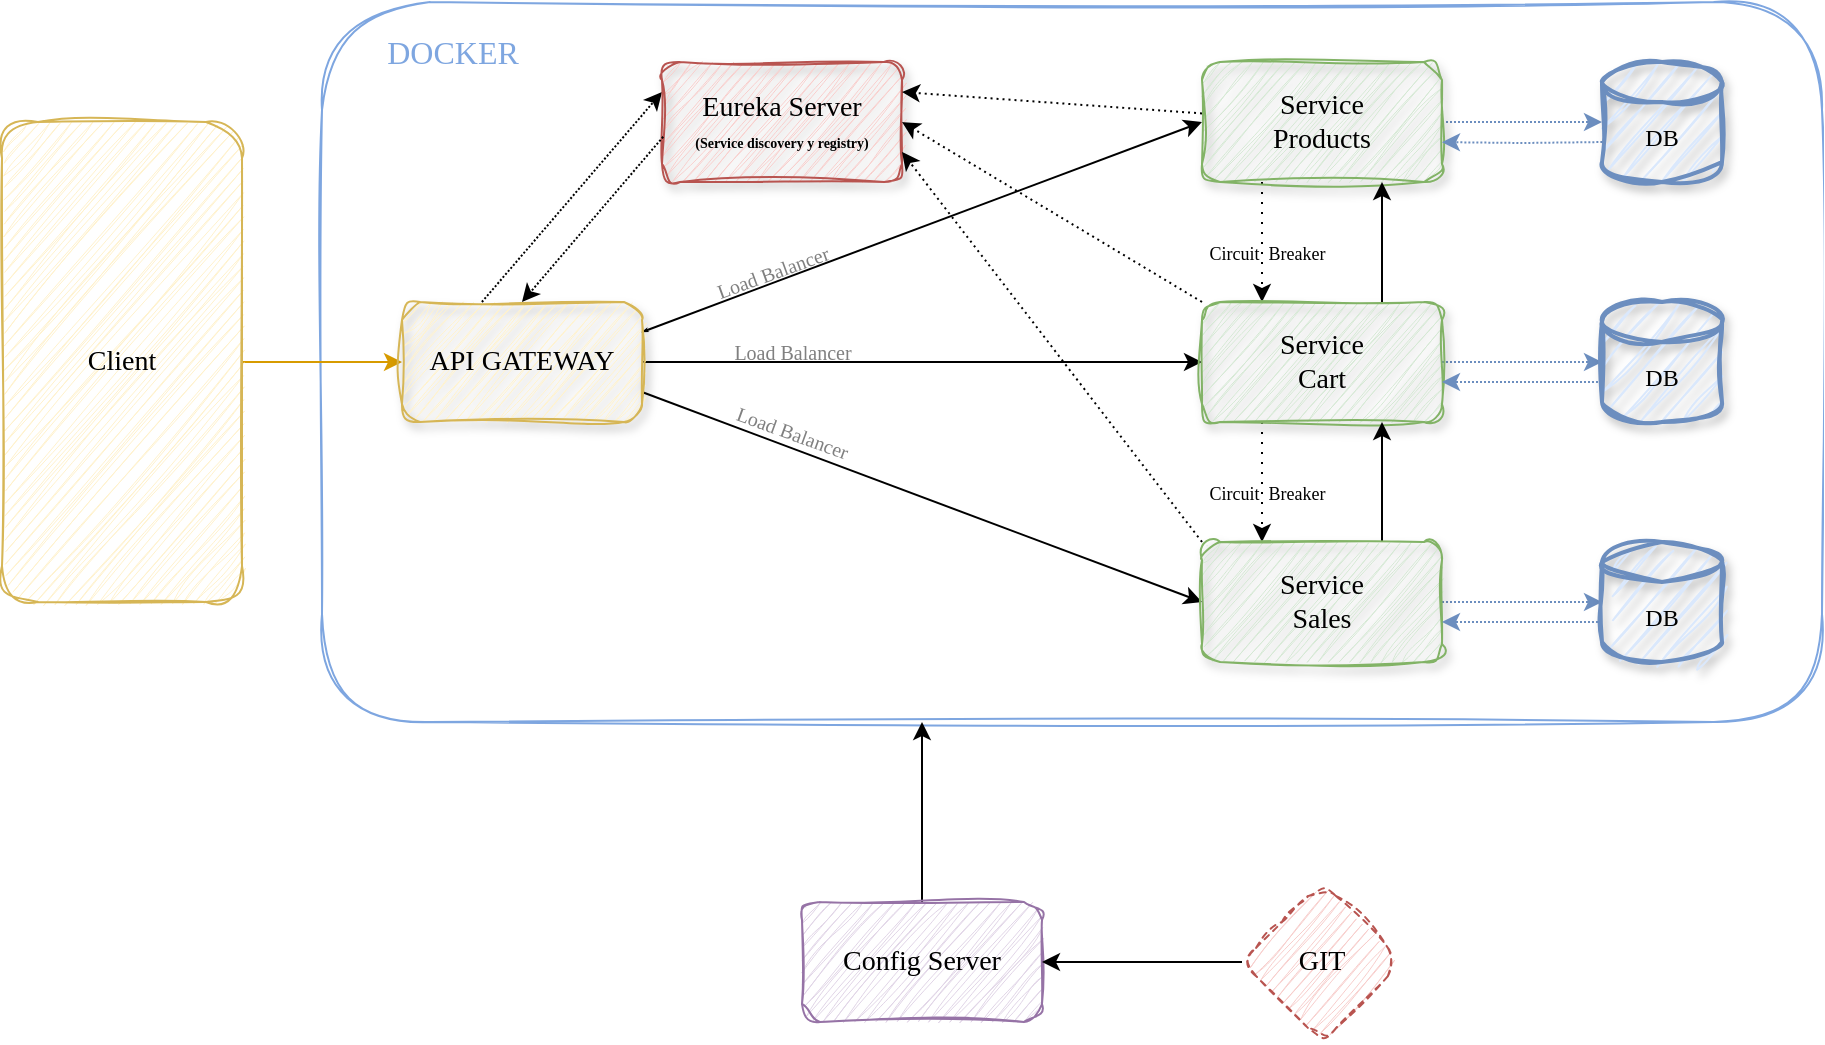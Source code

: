 <mxfile version="23.1.5" type="device">
  <diagram name="Página-1" id="YwQ1LJFQaIdA2daeR0DE">
    <mxGraphModel dx="1130" dy="623" grid="1" gridSize="10" guides="1" tooltips="1" connect="1" arrows="1" fold="1" page="1" pageScale="1" pageWidth="827" pageHeight="1169" math="0" shadow="0">
      <root>
        <mxCell id="0" />
        <mxCell id="1" parent="0" />
        <mxCell id="JC-rgrXFsTn0LP9zJTup-19" value="" style="rounded=1;whiteSpace=wrap;html=1;shadow=0;glass=0;strokeColor=#7EA6E0;align=center;verticalAlign=middle;fontFamily=Helvetica;fontSize=12;fontColor=default;startSize=0;fillColor=none;deletable=1;movable=1;resizable=1;rotatable=1;editable=1;locked=0;connectable=0;allowArrows=0;pointerEvents=0;sketch=1;curveFitting=1;jiggle=2;fillOpacity=100;" parent="1" vertex="1">
          <mxGeometry x="200" y="210" width="750" height="360" as="geometry" />
        </mxCell>
        <mxCell id="JC-rgrXFsTn0LP9zJTup-42" style="edgeStyle=orthogonalEdgeStyle;rounded=0;orthogonalLoop=1;jettySize=auto;html=1;exitX=1;exitY=0.5;exitDx=0;exitDy=0;fontFamily=Helvetica;fontSize=12;fontColor=default;startSize=0;fillColor=#ffe6cc;strokeColor=#d79b00;" parent="1" source="JC-rgrXFsTn0LP9zJTup-1" target="JC-rgrXFsTn0LP9zJTup-2" edge="1">
          <mxGeometry relative="1" as="geometry" />
        </mxCell>
        <mxCell id="JC-rgrXFsTn0LP9zJTup-1" value="&lt;font face=&quot;Verdana&quot; style=&quot;font-size: 14px;&quot;&gt;Client&lt;/font&gt;" style="rounded=1;whiteSpace=wrap;html=1;fillColor=#fff2cc;strokeColor=#d6b656;sketch=1;curveFitting=1;jiggle=2;" parent="1" vertex="1">
          <mxGeometry x="40" y="270" width="120" height="240" as="geometry" />
        </mxCell>
        <mxCell id="JC-rgrXFsTn0LP9zJTup-24" style="edgeStyle=orthogonalEdgeStyle;rounded=1;orthogonalLoop=1;jettySize=auto;html=1;entryX=0;entryY=0.5;entryDx=0;entryDy=0;fontFamily=Helvetica;fontSize=12;fontColor=default;startSize=0;curved=0;endArrow=classic;endFill=1;fillOpacity=100;" parent="1" source="JC-rgrXFsTn0LP9zJTup-2" target="JC-rgrXFsTn0LP9zJTup-5" edge="1">
          <mxGeometry relative="1" as="geometry" />
        </mxCell>
        <mxCell id="JC-rgrXFsTn0LP9zJTup-28" style="rounded=1;orthogonalLoop=1;jettySize=auto;html=1;entryX=0;entryY=0.5;entryDx=0;entryDy=0;fontFamily=Helvetica;fontSize=12;fontColor=default;startSize=0;fillOpacity=100;startArrow=classicThin;startFill=1;exitX=1;exitY=0.25;exitDx=0;exitDy=0;" parent="1" source="JC-rgrXFsTn0LP9zJTup-2" target="JC-rgrXFsTn0LP9zJTup-4" edge="1">
          <mxGeometry relative="1" as="geometry">
            <mxPoint x="380" y="370" as="sourcePoint" />
          </mxGeometry>
        </mxCell>
        <mxCell id="JC-rgrXFsTn0LP9zJTup-29" style="rounded=1;orthogonalLoop=1;jettySize=auto;html=1;exitX=1;exitY=0.75;exitDx=0;exitDy=0;fontFamily=Helvetica;fontSize=12;fontColor=default;startSize=0;entryX=0;entryY=0.5;entryDx=0;entryDy=0;fillOpacity=100;" parent="1" source="JC-rgrXFsTn0LP9zJTup-2" target="JC-rgrXFsTn0LP9zJTup-6" edge="1">
          <mxGeometry relative="1" as="geometry">
            <mxPoint x="700" y="480" as="targetPoint" />
          </mxGeometry>
        </mxCell>
        <mxCell id="JC-rgrXFsTn0LP9zJTup-46" style="rounded=0;orthogonalLoop=1;jettySize=auto;html=1;exitX=0.333;exitY=0;exitDx=0;exitDy=0;entryX=0;entryY=0.25;entryDx=0;entryDy=0;fontFamily=Helvetica;fontSize=12;fontColor=default;startSize=0;dashed=1;dashPattern=1 1;exitPerimeter=0;" parent="1" source="JC-rgrXFsTn0LP9zJTup-2" target="JC-rgrXFsTn0LP9zJTup-3" edge="1">
          <mxGeometry relative="1" as="geometry">
            <Array as="points" />
          </mxGeometry>
        </mxCell>
        <mxCell id="JC-rgrXFsTn0LP9zJTup-2" value="&lt;font face=&quot;Verdana&quot; style=&quot;font-size: 14px;&quot;&gt;API GATEWAY&lt;/font&gt;" style="rounded=1;whiteSpace=wrap;html=1;fillColor=#fff2cc;strokeColor=#d6b656;shadow=1;sketch=1;curveFitting=1;jiggle=2;fillOpacity=100;" parent="1" vertex="1">
          <mxGeometry x="240" y="360" width="120" height="60" as="geometry" />
        </mxCell>
        <mxCell id="JC-rgrXFsTn0LP9zJTup-3" value="&lt;font face=&quot;Verdana&quot; style=&quot;&quot;&gt;&lt;span style=&quot;font-size: 14px;&quot;&gt;Eureka Server&lt;/span&gt;&lt;br&gt;&lt;font style=&quot;font-size: 7px;&quot;&gt;&lt;b&gt;(Service discovery y registry)&lt;/b&gt;&lt;/font&gt;&lt;br&gt;&lt;/font&gt;" style="rounded=1;whiteSpace=wrap;html=1;fillColor=#f8cecc;strokeColor=#b85450;shadow=1;sketch=1;curveFitting=1;jiggle=2;fillOpacity=100;" parent="1" vertex="1">
          <mxGeometry x="370" y="240" width="120" height="60" as="geometry" />
        </mxCell>
        <mxCell id="JC-rgrXFsTn0LP9zJTup-31" style="edgeStyle=orthogonalEdgeStyle;rounded=0;orthogonalLoop=1;jettySize=auto;html=1;fontFamily=Helvetica;fontSize=12;fontColor=default;startSize=0;fillColor=#dae8fc;strokeColor=#6c8ebf;dashed=1;dashPattern=1 1;fillOpacity=100;" parent="1" source="JC-rgrXFsTn0LP9zJTup-4" target="JC-rgrXFsTn0LP9zJTup-7" edge="1">
          <mxGeometry relative="1" as="geometry" />
        </mxCell>
        <mxCell id="JC-rgrXFsTn0LP9zJTup-45" style="rounded=0;orthogonalLoop=1;jettySize=auto;html=1;entryX=1;entryY=0.25;entryDx=0;entryDy=0;fontFamily=Helvetica;fontSize=12;fontColor=default;startSize=0;dashed=1;dashPattern=1 2;" parent="1" source="JC-rgrXFsTn0LP9zJTup-4" target="JC-rgrXFsTn0LP9zJTup-3" edge="1">
          <mxGeometry relative="1" as="geometry">
            <Array as="points" />
          </mxGeometry>
        </mxCell>
        <mxCell id="JC-rgrXFsTn0LP9zJTup-55" style="edgeStyle=orthogonalEdgeStyle;rounded=0;orthogonalLoop=1;jettySize=auto;html=1;entryX=0.25;entryY=0;entryDx=0;entryDy=0;fontFamily=Helvetica;fontSize=12;fontColor=default;startSize=0;dashed=1;dashPattern=1 4;exitX=0.25;exitY=1;exitDx=0;exitDy=0;" parent="1" source="JC-rgrXFsTn0LP9zJTup-4" target="JC-rgrXFsTn0LP9zJTup-5" edge="1">
          <mxGeometry relative="1" as="geometry">
            <Array as="points" />
          </mxGeometry>
        </mxCell>
        <mxCell id="JC-rgrXFsTn0LP9zJTup-4" value="&lt;font face=&quot;Verdana&quot; style=&quot;font-size: 14px;&quot;&gt;Service&lt;br&gt;Products&lt;br&gt;&lt;/font&gt;" style="rounded=1;whiteSpace=wrap;html=1;fillColor=#d5e8d4;strokeColor=#82b366;shadow=1;sketch=1;curveFitting=1;jiggle=2;fillOpacity=100;" parent="1" vertex="1">
          <mxGeometry x="640" y="240" width="120" height="60" as="geometry" />
        </mxCell>
        <mxCell id="JC-rgrXFsTn0LP9zJTup-30" style="edgeStyle=orthogonalEdgeStyle;rounded=0;orthogonalLoop=1;jettySize=auto;html=1;fontFamily=Helvetica;fontSize=12;fontColor=default;startSize=0;dashed=1;dashPattern=1 1;fillColor=#dae8fc;strokeColor=#6c8ebf;fillOpacity=100;" parent="1" source="JC-rgrXFsTn0LP9zJTup-5" target="JC-rgrXFsTn0LP9zJTup-8" edge="1">
          <mxGeometry relative="1" as="geometry" />
        </mxCell>
        <mxCell id="JC-rgrXFsTn0LP9zJTup-44" style="rounded=0;orthogonalLoop=1;jettySize=auto;html=1;exitX=0;exitY=0;exitDx=0;exitDy=0;entryX=1;entryY=0.5;entryDx=0;entryDy=0;fontFamily=Helvetica;fontSize=12;fontColor=default;startSize=0;dashed=1;dashPattern=1 2;" parent="1" source="JC-rgrXFsTn0LP9zJTup-5" target="JC-rgrXFsTn0LP9zJTup-3" edge="1">
          <mxGeometry relative="1" as="geometry" />
        </mxCell>
        <mxCell id="JC-rgrXFsTn0LP9zJTup-53" style="edgeStyle=orthogonalEdgeStyle;rounded=0;orthogonalLoop=1;jettySize=auto;html=1;fontFamily=Helvetica;fontSize=12;fontColor=default;startSize=0;dashed=1;dashPattern=1 4;" parent="1" source="JC-rgrXFsTn0LP9zJTup-5" target="JC-rgrXFsTn0LP9zJTup-6" edge="1">
          <mxGeometry relative="1" as="geometry">
            <Array as="points">
              <mxPoint x="670" y="450" />
              <mxPoint x="670" y="450" />
            </Array>
          </mxGeometry>
        </mxCell>
        <mxCell id="EARlmqb33XBpXG82zzq7-3" style="edgeStyle=orthogonalEdgeStyle;rounded=0;orthogonalLoop=1;jettySize=auto;html=1;exitX=0.75;exitY=0;exitDx=0;exitDy=0;entryX=0.75;entryY=1;entryDx=0;entryDy=0;" edge="1" parent="1" source="JC-rgrXFsTn0LP9zJTup-5" target="JC-rgrXFsTn0LP9zJTup-4">
          <mxGeometry relative="1" as="geometry" />
        </mxCell>
        <mxCell id="JC-rgrXFsTn0LP9zJTup-5" value="&lt;font face=&quot;Verdana&quot; style=&quot;font-size: 14px;&quot;&gt;Service&lt;br&gt;Cart&lt;br&gt;&lt;/font&gt;" style="rounded=1;whiteSpace=wrap;html=1;fillColor=#d5e8d4;strokeColor=#82b366;shadow=1;sketch=1;curveFitting=1;jiggle=2;fillOpacity=100;" parent="1" vertex="1">
          <mxGeometry x="640" y="360" width="120" height="60" as="geometry" />
        </mxCell>
        <mxCell id="JC-rgrXFsTn0LP9zJTup-32" style="edgeStyle=orthogonalEdgeStyle;rounded=0;orthogonalLoop=1;jettySize=auto;html=1;fontFamily=Helvetica;fontSize=12;fontColor=default;startSize=0;dashed=1;dashPattern=1 1;fillColor=#dae8fc;strokeColor=#6c8ebf;fillOpacity=100;" parent="1" source="JC-rgrXFsTn0LP9zJTup-6" target="JC-rgrXFsTn0LP9zJTup-9" edge="1">
          <mxGeometry relative="1" as="geometry" />
        </mxCell>
        <mxCell id="JC-rgrXFsTn0LP9zJTup-43" style="rounded=0;orthogonalLoop=1;jettySize=auto;html=1;exitX=0;exitY=0;exitDx=0;exitDy=0;entryX=1;entryY=0.75;entryDx=0;entryDy=0;fontFamily=Helvetica;fontSize=12;fontColor=default;startSize=0;dashed=1;dashPattern=1 2;" parent="1" source="JC-rgrXFsTn0LP9zJTup-6" target="JC-rgrXFsTn0LP9zJTup-3" edge="1">
          <mxGeometry relative="1" as="geometry" />
        </mxCell>
        <mxCell id="EARlmqb33XBpXG82zzq7-1" style="edgeStyle=orthogonalEdgeStyle;rounded=0;orthogonalLoop=1;jettySize=auto;html=1;exitX=0.75;exitY=0;exitDx=0;exitDy=0;entryX=0.75;entryY=1;entryDx=0;entryDy=0;" edge="1" parent="1" source="JC-rgrXFsTn0LP9zJTup-6" target="JC-rgrXFsTn0LP9zJTup-5">
          <mxGeometry relative="1" as="geometry" />
        </mxCell>
        <mxCell id="JC-rgrXFsTn0LP9zJTup-6" value="&lt;font face=&quot;Verdana&quot; style=&quot;font-size: 14px;&quot;&gt;Service&lt;br&gt;Sales&lt;br&gt;&lt;/font&gt;" style="rounded=1;whiteSpace=wrap;html=1;fillColor=#d5e8d4;strokeColor=#82b366;shadow=1;sketch=1;curveFitting=1;jiggle=2;fillOpacity=100;" parent="1" vertex="1">
          <mxGeometry x="640" y="480" width="120" height="60" as="geometry" />
        </mxCell>
        <mxCell id="JC-rgrXFsTn0LP9zJTup-59" style="edgeStyle=orthogonalEdgeStyle;rounded=0;orthogonalLoop=1;jettySize=auto;html=1;entryX=1;entryY=0.75;entryDx=0;entryDy=0;fontFamily=Helvetica;fontSize=12;fontColor=default;startSize=0;exitX=0.003;exitY=0.749;exitDx=0;exitDy=0;exitPerimeter=0;dashed=1;dashPattern=1 1;fillColor=#dae8fc;strokeColor=#6c8ebf;" parent="1" edge="1">
          <mxGeometry relative="1" as="geometry">
            <mxPoint x="840.18" y="280.02" as="sourcePoint" />
            <mxPoint x="760" y="280.08" as="targetPoint" />
          </mxGeometry>
        </mxCell>
        <mxCell id="JC-rgrXFsTn0LP9zJTup-7" value="&lt;font face=&quot;Verdana&quot;&gt;&lt;br&gt;DB&lt;/font&gt;" style="strokeWidth=2;html=1;shape=mxgraph.flowchart.database;whiteSpace=wrap;fillColor=#dae8fc;strokeColor=#6c8ebf;shadow=1;sketch=1;curveFitting=1;jiggle=2;fillOpacity=100;" parent="1" vertex="1">
          <mxGeometry x="840" y="240" width="60" height="60" as="geometry" />
        </mxCell>
        <mxCell id="JC-rgrXFsTn0LP9zJTup-8" value="&lt;font face=&quot;Verdana&quot;&gt;&lt;br&gt;DB&lt;/font&gt;" style="strokeWidth=2;html=1;shape=mxgraph.flowchart.database;whiteSpace=wrap;fillColor=#dae8fc;strokeColor=#6c8ebf;shadow=1;sketch=1;curveFitting=1;jiggle=2;fillOpacity=100;" parent="1" vertex="1">
          <mxGeometry x="840" y="360" width="60" height="60" as="geometry" />
        </mxCell>
        <mxCell id="JC-rgrXFsTn0LP9zJTup-9" value="&lt;font face=&quot;Verdana&quot;&gt;&lt;br&gt;DB&lt;/font&gt;" style="strokeWidth=2;html=1;shape=mxgraph.flowchart.database;whiteSpace=wrap;fillColor=#dae8fc;strokeColor=#6c8ebf;shadow=1;sketch=1;curveFitting=1;jiggle=2;fillOpacity=100;" parent="1" vertex="1">
          <mxGeometry x="840" y="480" width="60" height="60" as="geometry" />
        </mxCell>
        <mxCell id="JC-rgrXFsTn0LP9zJTup-40" style="edgeStyle=orthogonalEdgeStyle;rounded=0;orthogonalLoop=1;jettySize=auto;html=1;fontFamily=Helvetica;fontSize=12;fontColor=default;startSize=0;" parent="1" source="JC-rgrXFsTn0LP9zJTup-33" edge="1">
          <mxGeometry relative="1" as="geometry">
            <mxPoint x="500" y="570" as="targetPoint" />
          </mxGeometry>
        </mxCell>
        <mxCell id="JC-rgrXFsTn0LP9zJTup-33" value="&lt;font face=&quot;Verdana&quot; style=&quot;font-size: 14px;&quot;&gt;Config Server&lt;/font&gt;" style="rounded=1;whiteSpace=wrap;html=1;shadow=0;glass=0;strokeColor=#9673a6;align=center;verticalAlign=middle;fontFamily=Helvetica;fontSize=12;startSize=0;fillColor=#e1d5e7;sketch=1;curveFitting=1;jiggle=2;fillOpacity=100;" parent="1" vertex="1">
          <mxGeometry x="440" y="660" width="120" height="60" as="geometry" />
        </mxCell>
        <mxCell id="JC-rgrXFsTn0LP9zJTup-41" style="edgeStyle=orthogonalEdgeStyle;rounded=0;orthogonalLoop=1;jettySize=auto;html=1;entryX=1;entryY=0.5;entryDx=0;entryDy=0;fontFamily=Helvetica;fontSize=12;fontColor=default;startSize=0;" parent="1" source="JC-rgrXFsTn0LP9zJTup-36" target="JC-rgrXFsTn0LP9zJTup-33" edge="1">
          <mxGeometry relative="1" as="geometry" />
        </mxCell>
        <mxCell id="JC-rgrXFsTn0LP9zJTup-36" value="&lt;font face=&quot;Verdana&quot; style=&quot;font-size: 14px;&quot;&gt;GIT&lt;/font&gt;" style="rhombus;whiteSpace=wrap;html=1;rounded=1;shadow=0;glass=0;strokeColor=#b85450;align=center;verticalAlign=middle;fontFamily=Helvetica;fontSize=12;startSize=0;fillColor=#f8cecc;dashed=1;sketch=1;curveFitting=1;jiggle=2;fillOpacity=100;" parent="1" vertex="1">
          <mxGeometry x="660" y="650" width="80" height="80" as="geometry" />
        </mxCell>
        <mxCell id="JC-rgrXFsTn0LP9zJTup-39" value="&lt;font color=&quot;#7ea6e0&quot; style=&quot;font-size: 16px;&quot; face=&quot;Verdana&quot;&gt;DOCKER&lt;/font&gt;" style="text;html=1;align=center;verticalAlign=middle;resizable=0;points=[];autosize=1;strokeColor=none;fillColor=none;fontSize=12;fontFamily=Helvetica;fontColor=default;" parent="1" vertex="1">
          <mxGeometry x="220" y="220" width="90" height="30" as="geometry" />
        </mxCell>
        <mxCell id="JC-rgrXFsTn0LP9zJTup-48" value="&lt;font color=&quot;#808080&quot; style=&quot;font-size: 10px;&quot; face=&quot;Verdana&quot;&gt;Load Balancer&lt;/font&gt;" style="text;html=1;align=center;verticalAlign=middle;resizable=0;points=[];autosize=1;strokeColor=none;fillColor=none;fontSize=12;fontFamily=Helvetica;fontColor=default;" parent="1" vertex="1">
          <mxGeometry x="390" y="370" width="90" height="30" as="geometry" />
        </mxCell>
        <mxCell id="JC-rgrXFsTn0LP9zJTup-49" value="&lt;font color=&quot;#808080&quot; style=&quot;font-size: 10px;&quot; face=&quot;Verdana&quot;&gt;Load Balancer&lt;/font&gt;" style="text;html=1;align=center;verticalAlign=middle;resizable=0;points=[];autosize=1;strokeColor=none;fillColor=none;fontSize=12;fontFamily=Helvetica;fontColor=default;rotation=-20;" parent="1" vertex="1">
          <mxGeometry x="380" y="330" width="90" height="30" as="geometry" />
        </mxCell>
        <mxCell id="JC-rgrXFsTn0LP9zJTup-51" value="&lt;font color=&quot;#808080&quot; style=&quot;font-size: 10px;&quot; face=&quot;Verdana&quot;&gt;Load Balancer&lt;/font&gt;" style="text;html=1;align=center;verticalAlign=middle;resizable=0;points=[];autosize=1;strokeColor=none;fillColor=none;fontSize=12;fontFamily=Helvetica;fontColor=default;rotation=20;" parent="1" vertex="1">
          <mxGeometry x="390" y="410" width="90" height="30" as="geometry" />
        </mxCell>
        <mxCell id="JC-rgrXFsTn0LP9zJTup-56" value="&lt;div style=&quot;&quot;&gt;&lt;span style=&quot;font-size: 9px; font-family: Verdana; background-color: initial;&quot;&gt;&amp;nbsp; Circuit&amp;nbsp; Breaker&lt;/span&gt;&lt;/div&gt;" style="text;html=1;align=center;verticalAlign=middle;resizable=0;points=[];autosize=1;strokeColor=none;fillColor=none;fontSize=12;fontFamily=Helvetica;fontColor=default;imageAspect=1;imageAlign=center;" parent="1" vertex="1">
          <mxGeometry x="620" y="320" width="100" height="30" as="geometry" />
        </mxCell>
        <mxCell id="JC-rgrXFsTn0LP9zJTup-58" value="&lt;div style=&quot;&quot;&gt;&lt;span style=&quot;font-size: 9px; font-family: Verdana; background-color: initial;&quot;&gt;&amp;nbsp; Circuit&amp;nbsp; Breaker&lt;/span&gt;&lt;/div&gt;" style="text;html=1;align=center;verticalAlign=middle;resizable=0;points=[];autosize=1;strokeColor=none;fillColor=none;fontSize=12;fontFamily=Helvetica;fontColor=default;imageAspect=1;imageAlign=center;" parent="1" vertex="1">
          <mxGeometry x="620" y="440" width="100" height="30" as="geometry" />
        </mxCell>
        <mxCell id="JC-rgrXFsTn0LP9zJTup-60" style="edgeStyle=orthogonalEdgeStyle;rounded=0;orthogonalLoop=1;jettySize=auto;html=1;entryX=1;entryY=0.75;entryDx=0;entryDy=0;fontFamily=Helvetica;fontSize=12;fontColor=default;startSize=0;exitX=0.003;exitY=0.749;exitDx=0;exitDy=0;exitPerimeter=0;dashed=1;dashPattern=1 1;fillColor=#dae8fc;strokeColor=#6c8ebf;" parent="1" edge="1">
          <mxGeometry relative="1" as="geometry">
            <mxPoint x="840" y="400" as="sourcePoint" />
            <mxPoint x="760" y="400" as="targetPoint" />
          </mxGeometry>
        </mxCell>
        <mxCell id="JC-rgrXFsTn0LP9zJTup-61" style="edgeStyle=orthogonalEdgeStyle;rounded=0;orthogonalLoop=1;jettySize=auto;html=1;entryX=1;entryY=0.75;entryDx=0;entryDy=0;fontFamily=Helvetica;fontSize=12;fontColor=default;startSize=0;exitX=0.003;exitY=0.749;exitDx=0;exitDy=0;exitPerimeter=0;dashed=1;dashPattern=1 1;fillColor=#dae8fc;strokeColor=#6c8ebf;" parent="1" edge="1">
          <mxGeometry relative="1" as="geometry">
            <mxPoint x="840" y="520" as="sourcePoint" />
            <mxPoint x="760" y="520" as="targetPoint" />
          </mxGeometry>
        </mxCell>
        <mxCell id="Jsn9RYuNzeXh5SV8f0hO-1" style="rounded=0;orthogonalLoop=1;jettySize=auto;html=1;entryX=0.5;entryY=0;entryDx=0;entryDy=0;fontFamily=Helvetica;fontSize=12;fontColor=default;startSize=0;dashed=1;dashPattern=1 1;exitX=0.005;exitY=0.623;exitDx=0;exitDy=0;entryPerimeter=0;exitPerimeter=0;" parent="1" source="JC-rgrXFsTn0LP9zJTup-3" target="JC-rgrXFsTn0LP9zJTup-2" edge="1">
          <mxGeometry relative="1" as="geometry">
            <mxPoint x="370" y="330" as="sourcePoint" />
            <mxPoint x="380" y="280" as="targetPoint" />
            <Array as="points" />
          </mxGeometry>
        </mxCell>
      </root>
    </mxGraphModel>
  </diagram>
</mxfile>

